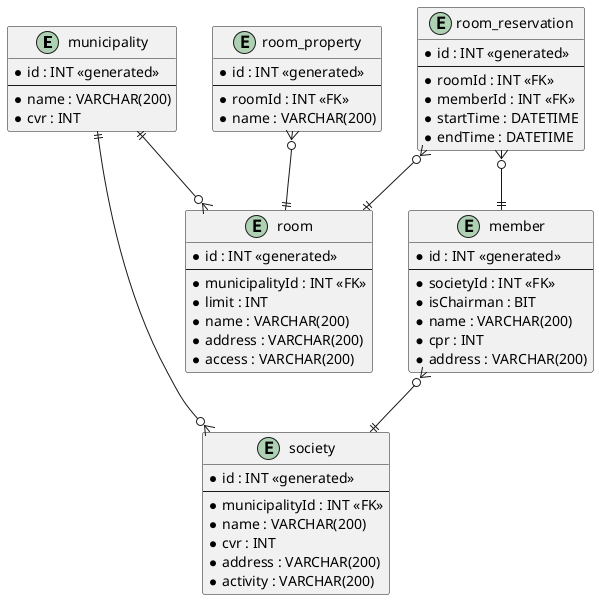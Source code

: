@startuml
'https://plantuml.com/class-diagram

entity municipality {
    * id : INT <<generated>>
    --
    * name : VARCHAR(200)
    * cvr : INT
}

entity society {
    * id : INT <<generated>>
    --
    * municipalityId : INT <<FK>>
    * name : VARCHAR(200)
    * cvr : INT
    * address : VARCHAR(200)
    * activity : VARCHAR(200)
}

entity member {
    * id : INT <<generated>>
    --
    * societyId : INT <<FK>>
    * isChairman : BIT
    * name : VARCHAR(200)
    * cpr : INT
    * address : VARCHAR(200)
}

entity room {
    * id : INT <<generated>>
    --
    * municipalityId : INT <<FK>>
    * limit : INT
    * name : VARCHAR(200)
    * address : VARCHAR(200)
    * access : VARCHAR(200)
}

entity room_property {
    * id : INT <<generated>>
    --
    * roomId : INT <<FK>>
    * name : VARCHAR(200)
}

entity room_reservation {
    * id : INT <<generated>>
    --
    * roomId : INT <<FK>>
    * memberId : INT <<FK>>
    * startTime : DATETIME
    * endTime : DATETIME
}

member }o--|| society
room_reservation }o--|| member
room_reservation }o--|| room
room_property }o--|| room
municipality ||--o{ society
municipality ||--o{ room

@enduml
